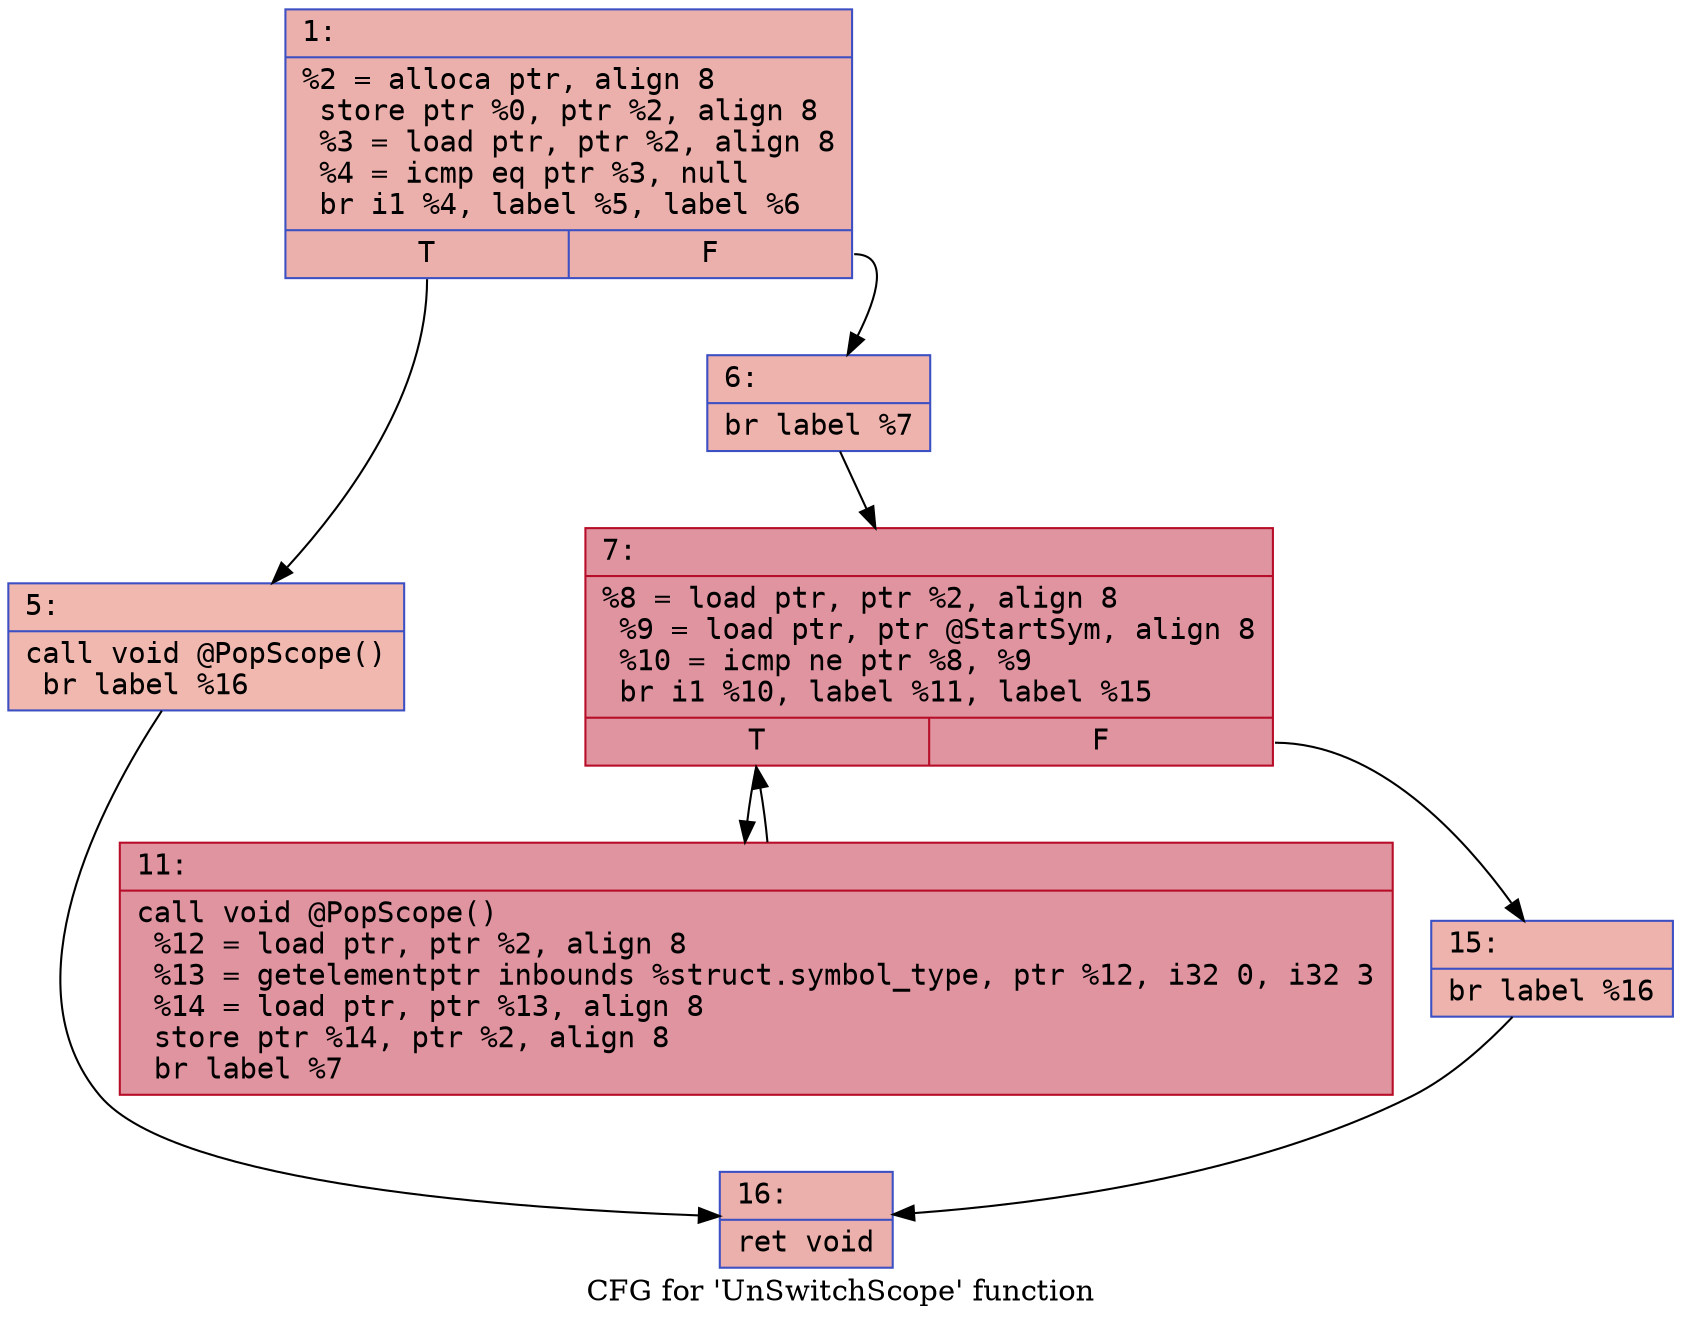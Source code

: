 digraph "CFG for 'UnSwitchScope' function" {
	label="CFG for 'UnSwitchScope' function";

	Node0x60000037e7b0 [shape=record,color="#3d50c3ff", style=filled, fillcolor="#d24b4070" fontname="Courier",label="{1:\l|  %2 = alloca ptr, align 8\l  store ptr %0, ptr %2, align 8\l  %3 = load ptr, ptr %2, align 8\l  %4 = icmp eq ptr %3, null\l  br i1 %4, label %5, label %6\l|{<s0>T|<s1>F}}"];
	Node0x60000037e7b0:s0 -> Node0x60000037eb70[tooltip="1 -> 5\nProbability 37.50%" ];
	Node0x60000037e7b0:s1 -> Node0x60000037ebc0[tooltip="1 -> 6\nProbability 62.50%" ];
	Node0x60000037eb70 [shape=record,color="#3d50c3ff", style=filled, fillcolor="#dc5d4a70" fontname="Courier",label="{5:\l|  call void @PopScope()\l  br label %16\l}"];
	Node0x60000037eb70 -> Node0x60000037ed00[tooltip="5 -> 16\nProbability 100.00%" ];
	Node0x60000037ebc0 [shape=record,color="#3d50c3ff", style=filled, fillcolor="#d6524470" fontname="Courier",label="{6:\l|  br label %7\l}"];
	Node0x60000037ebc0 -> Node0x60000037ec10[tooltip="6 -> 7\nProbability 100.00%" ];
	Node0x60000037ec10 [shape=record,color="#b70d28ff", style=filled, fillcolor="#b70d2870" fontname="Courier",label="{7:\l|  %8 = load ptr, ptr %2, align 8\l  %9 = load ptr, ptr @StartSym, align 8\l  %10 = icmp ne ptr %8, %9\l  br i1 %10, label %11, label %15\l|{<s0>T|<s1>F}}"];
	Node0x60000037ec10:s0 -> Node0x60000037ec60[tooltip="7 -> 11\nProbability 96.88%" ];
	Node0x60000037ec10:s1 -> Node0x60000037ecb0[tooltip="7 -> 15\nProbability 3.12%" ];
	Node0x60000037ec60 [shape=record,color="#b70d28ff", style=filled, fillcolor="#b70d2870" fontname="Courier",label="{11:\l|  call void @PopScope()\l  %12 = load ptr, ptr %2, align 8\l  %13 = getelementptr inbounds %struct.symbol_type, ptr %12, i32 0, i32 3\l  %14 = load ptr, ptr %13, align 8\l  store ptr %14, ptr %2, align 8\l  br label %7\l}"];
	Node0x60000037ec60 -> Node0x60000037ec10[tooltip="11 -> 7\nProbability 100.00%" ];
	Node0x60000037ecb0 [shape=record,color="#3d50c3ff", style=filled, fillcolor="#d6524470" fontname="Courier",label="{15:\l|  br label %16\l}"];
	Node0x60000037ecb0 -> Node0x60000037ed00[tooltip="15 -> 16\nProbability 100.00%" ];
	Node0x60000037ed00 [shape=record,color="#3d50c3ff", style=filled, fillcolor="#d24b4070" fontname="Courier",label="{16:\l|  ret void\l}"];
}
